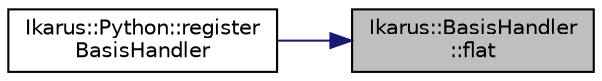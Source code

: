 digraph "Ikarus::BasisHandler::flat"
{
 // LATEX_PDF_SIZE
  edge [fontname="Helvetica",fontsize="10",labelfontname="Helvetica",labelfontsize="10"];
  node [fontname="Helvetica",fontsize="10",shape=record];
  rankdir="RL";
  Node1 [label="Ikarus::BasisHandler\l::flat",height=0.2,width=0.4,color="black", fillcolor="grey75", style="filled", fontcolor="black",tooltip="Returns a reference to the flat version of the basis."];
  Node1 -> Node2 [dir="back",color="midnightblue",fontsize="10",style="solid"];
  Node2 [label="Ikarus::Python::register\lBasisHandler",height=0.2,width=0.4,color="black", fillcolor="white", style="filled",URL="$a00320.html#ga2f6146bb687ad25cfb413fbcfd470788",tooltip="Register a Python wrapper for an Ikarus basis class."];
}
